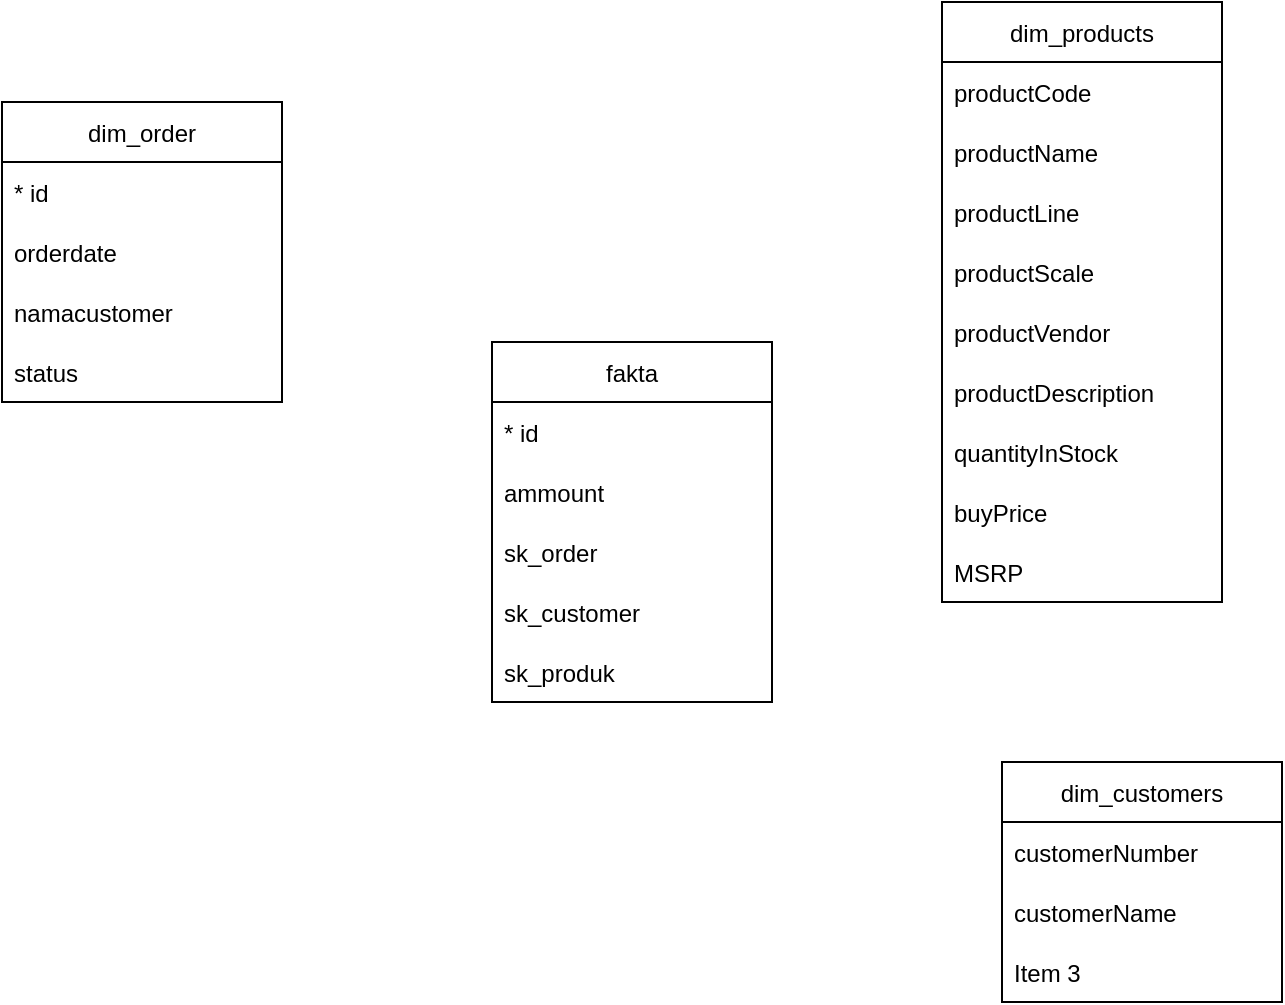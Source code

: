 <mxfile version="15.9.1" type="github">
  <diagram id="nWDuDZl1SljYZ4Zka8lv" name="Page-1">
    <mxGraphModel dx="868" dy="482" grid="1" gridSize="10" guides="1" tooltips="1" connect="1" arrows="1" fold="1" page="1" pageScale="1" pageWidth="850" pageHeight="1100" math="0" shadow="0">
      <root>
        <mxCell id="0" />
        <mxCell id="1" parent="0" />
        <mxCell id="Bkalk9FiF_ovjw5GP22--5" value="fakta" style="swimlane;fontStyle=0;childLayout=stackLayout;horizontal=1;startSize=30;horizontalStack=0;resizeParent=1;resizeParentMax=0;resizeLast=0;collapsible=1;marginBottom=0;" parent="1" vertex="1">
          <mxGeometry x="355" y="190" width="140" height="180" as="geometry" />
        </mxCell>
        <mxCell id="Bkalk9FiF_ovjw5GP22--6" value="* id" style="text;strokeColor=none;fillColor=none;align=left;verticalAlign=middle;spacingLeft=4;spacingRight=4;overflow=hidden;points=[[0,0.5],[1,0.5]];portConstraint=eastwest;rotatable=0;" parent="Bkalk9FiF_ovjw5GP22--5" vertex="1">
          <mxGeometry y="30" width="140" height="30" as="geometry" />
        </mxCell>
        <mxCell id="Bkalk9FiF_ovjw5GP22--7" value="ammount" style="text;strokeColor=none;fillColor=none;align=left;verticalAlign=middle;spacingLeft=4;spacingRight=4;overflow=hidden;points=[[0,0.5],[1,0.5]];portConstraint=eastwest;rotatable=0;" parent="Bkalk9FiF_ovjw5GP22--5" vertex="1">
          <mxGeometry y="60" width="140" height="30" as="geometry" />
        </mxCell>
        <mxCell id="Bkalk9FiF_ovjw5GP22--8" value="sk_order" style="text;strokeColor=none;fillColor=none;align=left;verticalAlign=middle;spacingLeft=4;spacingRight=4;overflow=hidden;points=[[0,0.5],[1,0.5]];portConstraint=eastwest;rotatable=0;" parent="Bkalk9FiF_ovjw5GP22--5" vertex="1">
          <mxGeometry y="90" width="140" height="30" as="geometry" />
        </mxCell>
        <mxCell id="Bkalk9FiF_ovjw5GP22--22" value="sk_customer" style="text;strokeColor=none;fillColor=none;align=left;verticalAlign=middle;spacingLeft=4;spacingRight=4;overflow=hidden;points=[[0,0.5],[1,0.5]];portConstraint=eastwest;rotatable=0;" parent="Bkalk9FiF_ovjw5GP22--5" vertex="1">
          <mxGeometry y="120" width="140" height="30" as="geometry" />
        </mxCell>
        <mxCell id="Bkalk9FiF_ovjw5GP22--23" value="sk_produk" style="text;strokeColor=none;fillColor=none;align=left;verticalAlign=middle;spacingLeft=4;spacingRight=4;overflow=hidden;points=[[0,0.5],[1,0.5]];portConstraint=eastwest;rotatable=0;" parent="Bkalk9FiF_ovjw5GP22--5" vertex="1">
          <mxGeometry y="150" width="140" height="30" as="geometry" />
        </mxCell>
        <mxCell id="Bkalk9FiF_ovjw5GP22--9" value="dim_order" style="swimlane;fontStyle=0;childLayout=stackLayout;horizontal=1;startSize=30;horizontalStack=0;resizeParent=1;resizeParentMax=0;resizeLast=0;collapsible=1;marginBottom=0;" parent="1" vertex="1">
          <mxGeometry x="110" y="70" width="140" height="150" as="geometry" />
        </mxCell>
        <mxCell id="Bkalk9FiF_ovjw5GP22--10" value="* id" style="text;strokeColor=none;fillColor=none;align=left;verticalAlign=middle;spacingLeft=4;spacingRight=4;overflow=hidden;points=[[0,0.5],[1,0.5]];portConstraint=eastwest;rotatable=0;" parent="Bkalk9FiF_ovjw5GP22--9" vertex="1">
          <mxGeometry y="30" width="140" height="30" as="geometry" />
        </mxCell>
        <mxCell id="Bkalk9FiF_ovjw5GP22--11" value="orderdate" style="text;strokeColor=none;fillColor=none;align=left;verticalAlign=middle;spacingLeft=4;spacingRight=4;overflow=hidden;points=[[0,0.5],[1,0.5]];portConstraint=eastwest;rotatable=0;" parent="Bkalk9FiF_ovjw5GP22--9" vertex="1">
          <mxGeometry y="60" width="140" height="30" as="geometry" />
        </mxCell>
        <mxCell id="Bkalk9FiF_ovjw5GP22--12" value="namacustomer" style="text;strokeColor=none;fillColor=none;align=left;verticalAlign=middle;spacingLeft=4;spacingRight=4;overflow=hidden;points=[[0,0.5],[1,0.5]];portConstraint=eastwest;rotatable=0;" parent="Bkalk9FiF_ovjw5GP22--9" vertex="1">
          <mxGeometry y="90" width="140" height="30" as="geometry" />
        </mxCell>
        <mxCell id="Bkalk9FiF_ovjw5GP22--24" value="status" style="text;strokeColor=none;fillColor=none;align=left;verticalAlign=middle;spacingLeft=4;spacingRight=4;overflow=hidden;points=[[0,0.5],[1,0.5]];portConstraint=eastwest;rotatable=0;" parent="Bkalk9FiF_ovjw5GP22--9" vertex="1">
          <mxGeometry y="120" width="140" height="30" as="geometry" />
        </mxCell>
        <mxCell id="Bkalk9FiF_ovjw5GP22--13" value="dim_products" style="swimlane;fontStyle=0;childLayout=stackLayout;horizontal=1;startSize=30;horizontalStack=0;resizeParent=1;resizeParentMax=0;resizeLast=0;collapsible=1;marginBottom=0;" parent="1" vertex="1">
          <mxGeometry x="580" y="20" width="140" height="300" as="geometry" />
        </mxCell>
        <mxCell id="Bkalk9FiF_ovjw5GP22--14" value="productCode" style="text;strokeColor=none;fillColor=none;align=left;verticalAlign=middle;spacingLeft=4;spacingRight=4;overflow=hidden;points=[[0,0.5],[1,0.5]];portConstraint=eastwest;rotatable=0;" parent="Bkalk9FiF_ovjw5GP22--13" vertex="1">
          <mxGeometry y="30" width="140" height="30" as="geometry" />
        </mxCell>
        <mxCell id="Bkalk9FiF_ovjw5GP22--15" value="productName" style="text;strokeColor=none;fillColor=none;align=left;verticalAlign=middle;spacingLeft=4;spacingRight=4;overflow=hidden;points=[[0,0.5],[1,0.5]];portConstraint=eastwest;rotatable=0;" parent="Bkalk9FiF_ovjw5GP22--13" vertex="1">
          <mxGeometry y="60" width="140" height="30" as="geometry" />
        </mxCell>
        <mxCell id="Bkalk9FiF_ovjw5GP22--16" value="productLine" style="text;strokeColor=none;fillColor=none;align=left;verticalAlign=middle;spacingLeft=4;spacingRight=4;overflow=hidden;points=[[0,0.5],[1,0.5]];portConstraint=eastwest;rotatable=0;" parent="Bkalk9FiF_ovjw5GP22--13" vertex="1">
          <mxGeometry y="90" width="140" height="30" as="geometry" />
        </mxCell>
        <mxCell id="Bkalk9FiF_ovjw5GP22--25" value="productScale" style="text;strokeColor=none;fillColor=none;align=left;verticalAlign=middle;spacingLeft=4;spacingRight=4;overflow=hidden;points=[[0,0.5],[1,0.5]];portConstraint=eastwest;rotatable=0;" parent="Bkalk9FiF_ovjw5GP22--13" vertex="1">
          <mxGeometry y="120" width="140" height="30" as="geometry" />
        </mxCell>
        <mxCell id="Bkalk9FiF_ovjw5GP22--27" value="productVendor" style="text;strokeColor=none;fillColor=none;align=left;verticalAlign=middle;spacingLeft=4;spacingRight=4;overflow=hidden;points=[[0,0.5],[1,0.5]];portConstraint=eastwest;rotatable=0;" parent="Bkalk9FiF_ovjw5GP22--13" vertex="1">
          <mxGeometry y="150" width="140" height="30" as="geometry" />
        </mxCell>
        <mxCell id="Bkalk9FiF_ovjw5GP22--26" value="productDescription" style="text;strokeColor=none;fillColor=none;align=left;verticalAlign=middle;spacingLeft=4;spacingRight=4;overflow=hidden;points=[[0,0.5],[1,0.5]];portConstraint=eastwest;rotatable=0;" parent="Bkalk9FiF_ovjw5GP22--13" vertex="1">
          <mxGeometry y="180" width="140" height="30" as="geometry" />
        </mxCell>
        <mxCell id="Bkalk9FiF_ovjw5GP22--28" value="quantityInStock" style="text;strokeColor=none;fillColor=none;align=left;verticalAlign=middle;spacingLeft=4;spacingRight=4;overflow=hidden;points=[[0,0.5],[1,0.5]];portConstraint=eastwest;rotatable=0;" parent="Bkalk9FiF_ovjw5GP22--13" vertex="1">
          <mxGeometry y="210" width="140" height="30" as="geometry" />
        </mxCell>
        <mxCell id="Bkalk9FiF_ovjw5GP22--29" value="buyPrice" style="text;strokeColor=none;fillColor=none;align=left;verticalAlign=middle;spacingLeft=4;spacingRight=4;overflow=hidden;points=[[0,0.5],[1,0.5]];portConstraint=eastwest;rotatable=0;" parent="Bkalk9FiF_ovjw5GP22--13" vertex="1">
          <mxGeometry y="240" width="140" height="30" as="geometry" />
        </mxCell>
        <mxCell id="Bkalk9FiF_ovjw5GP22--30" value="MSRP" style="text;strokeColor=none;fillColor=none;align=left;verticalAlign=middle;spacingLeft=4;spacingRight=4;overflow=hidden;points=[[0,0.5],[1,0.5]];portConstraint=eastwest;rotatable=0;" parent="Bkalk9FiF_ovjw5GP22--13" vertex="1">
          <mxGeometry y="270" width="140" height="30" as="geometry" />
        </mxCell>
        <mxCell id="Bkalk9FiF_ovjw5GP22--17" value="dim_customers" style="swimlane;fontStyle=0;childLayout=stackLayout;horizontal=1;startSize=30;horizontalStack=0;resizeParent=1;resizeParentMax=0;resizeLast=0;collapsible=1;marginBottom=0;" parent="1" vertex="1">
          <mxGeometry x="610" y="400" width="140" height="120" as="geometry" />
        </mxCell>
        <mxCell id="Bkalk9FiF_ovjw5GP22--18" value="customerNumber" style="text;strokeColor=none;fillColor=none;align=left;verticalAlign=middle;spacingLeft=4;spacingRight=4;overflow=hidden;points=[[0,0.5],[1,0.5]];portConstraint=eastwest;rotatable=0;" parent="Bkalk9FiF_ovjw5GP22--17" vertex="1">
          <mxGeometry y="30" width="140" height="30" as="geometry" />
        </mxCell>
        <mxCell id="Bkalk9FiF_ovjw5GP22--19" value="customerName" style="text;strokeColor=none;fillColor=none;align=left;verticalAlign=middle;spacingLeft=4;spacingRight=4;overflow=hidden;points=[[0,0.5],[1,0.5]];portConstraint=eastwest;rotatable=0;" parent="Bkalk9FiF_ovjw5GP22--17" vertex="1">
          <mxGeometry y="60" width="140" height="30" as="geometry" />
        </mxCell>
        <mxCell id="Bkalk9FiF_ovjw5GP22--20" value="Item 3" style="text;strokeColor=none;fillColor=none;align=left;verticalAlign=middle;spacingLeft=4;spacingRight=4;overflow=hidden;points=[[0,0.5],[1,0.5]];portConstraint=eastwest;rotatable=0;" parent="Bkalk9FiF_ovjw5GP22--17" vertex="1">
          <mxGeometry y="90" width="140" height="30" as="geometry" />
        </mxCell>
      </root>
    </mxGraphModel>
  </diagram>
</mxfile>
